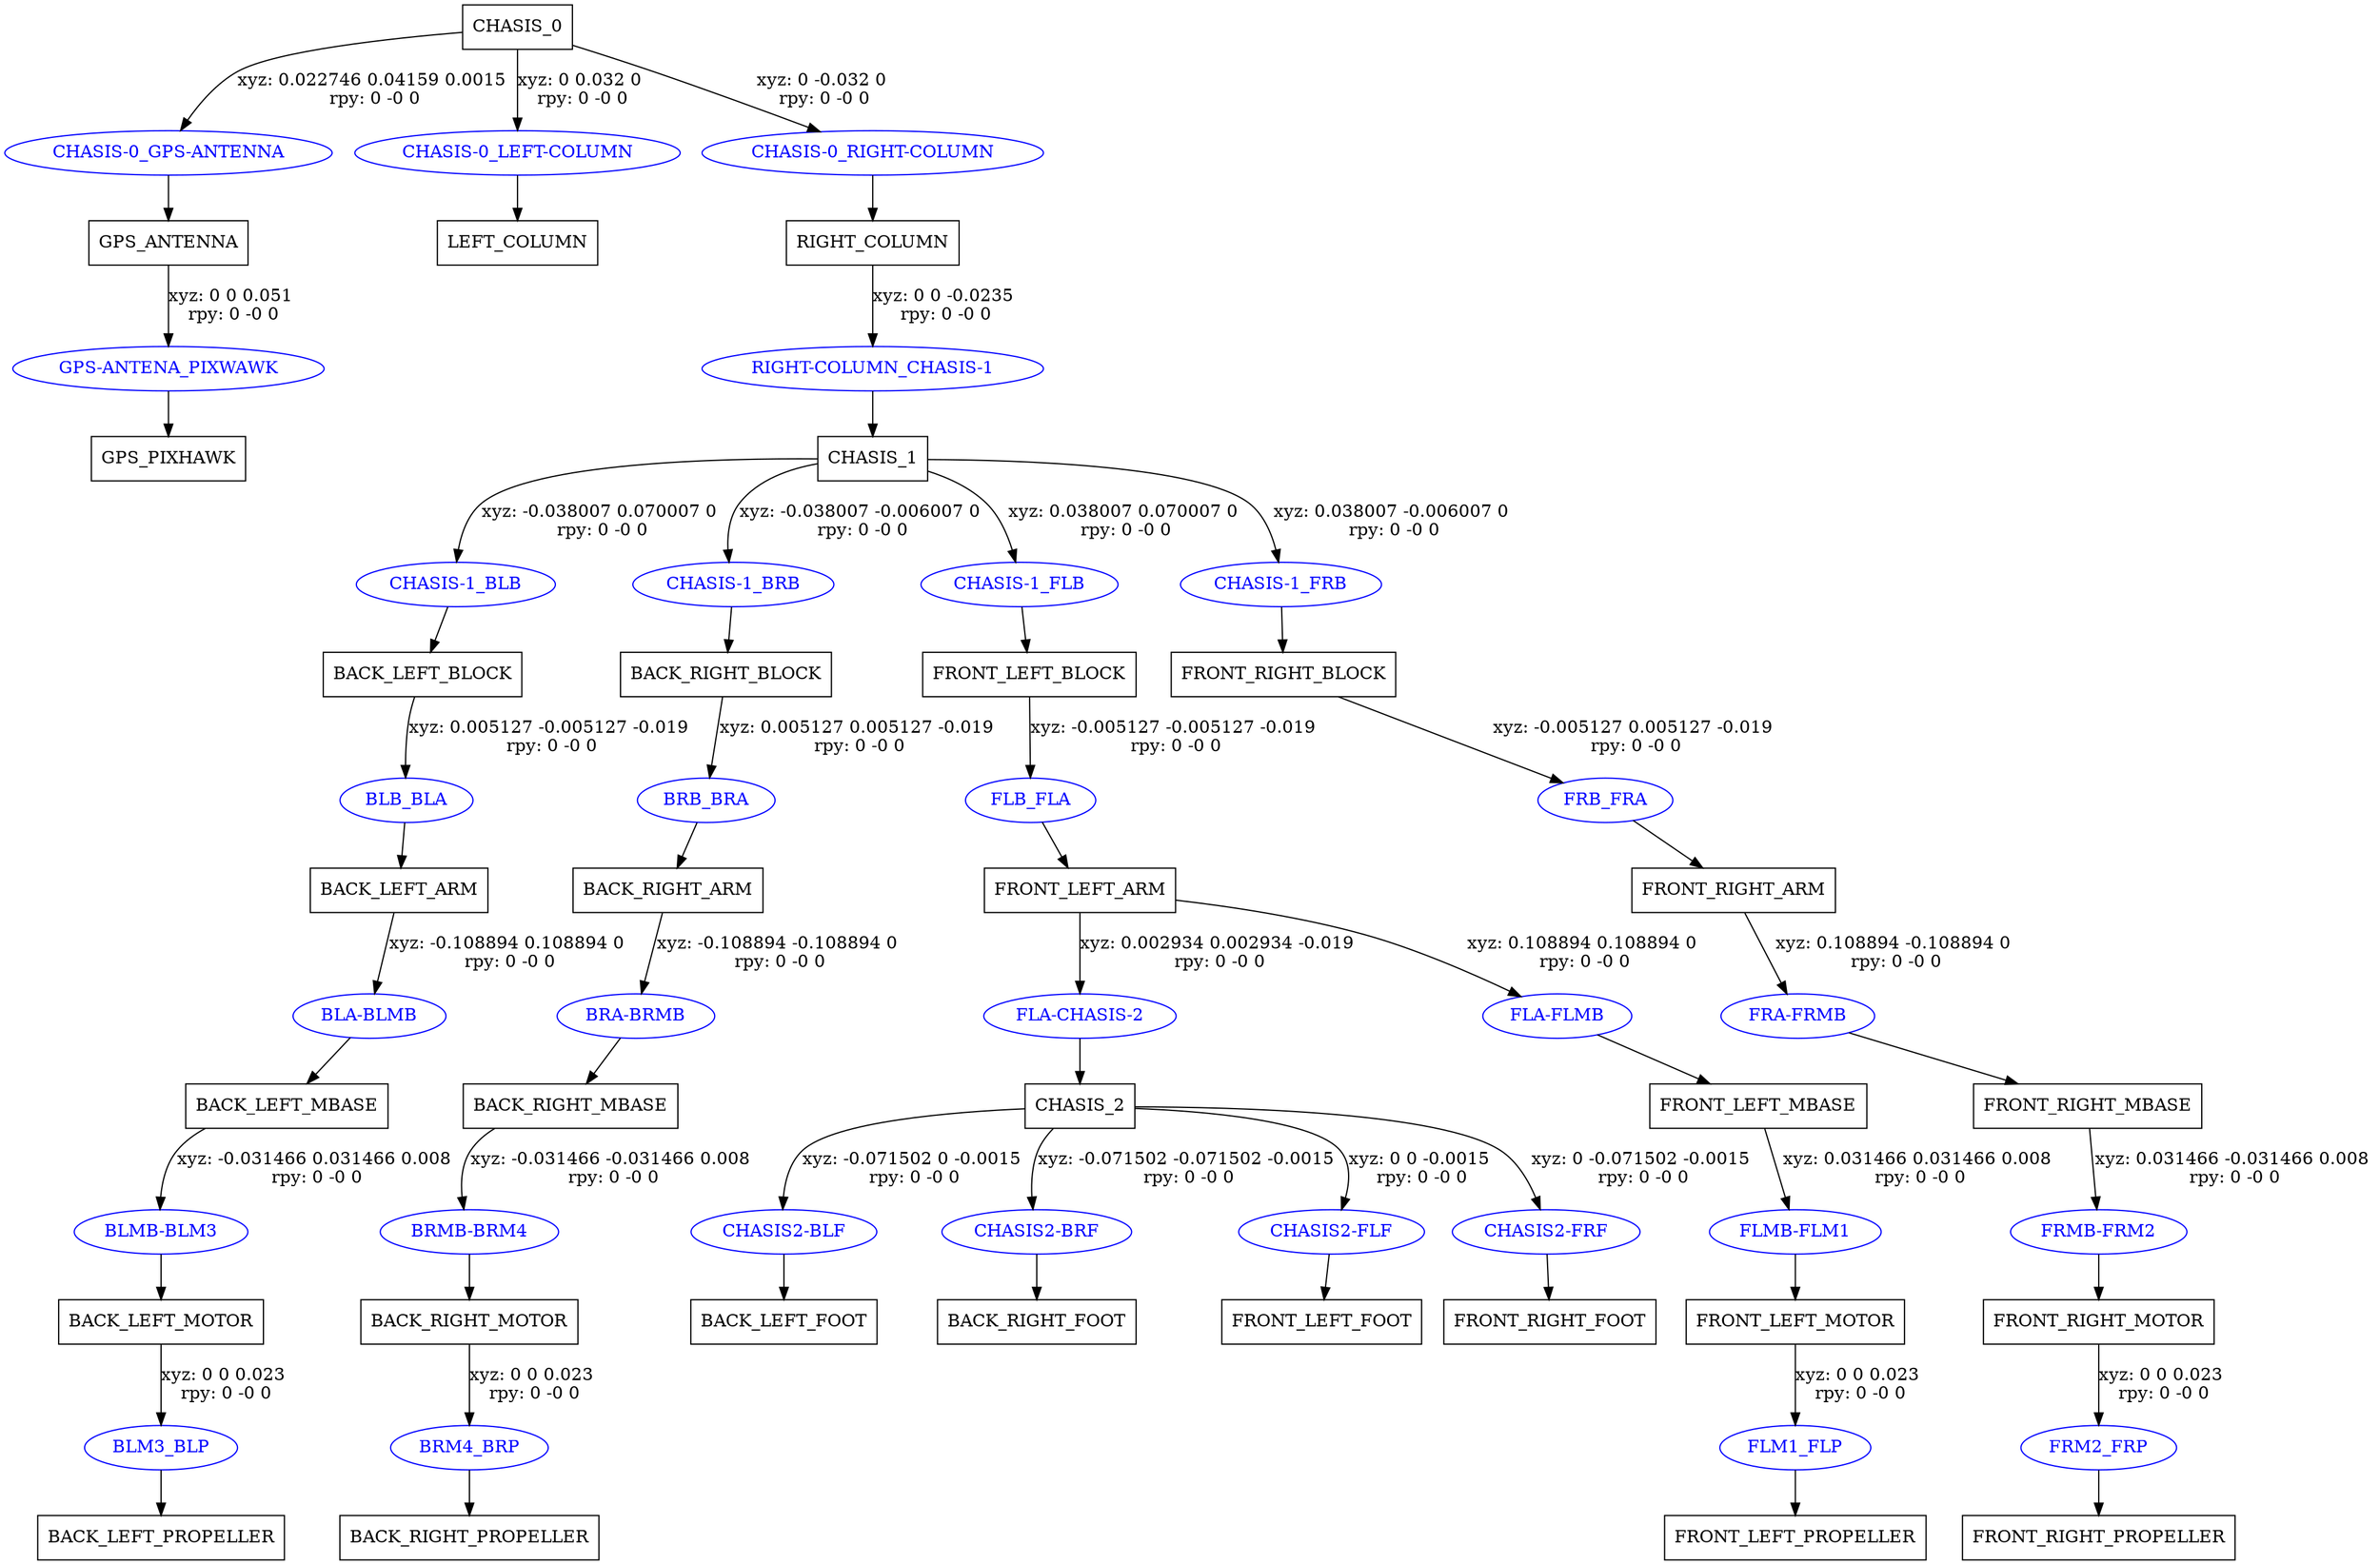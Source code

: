 digraph G {
node [shape=box];
"CHASIS_0" [label="CHASIS_0"];
"GPS_ANTENNA" [label="GPS_ANTENNA"];
"GPS_PIXHAWK" [label="GPS_PIXHAWK"];
"LEFT_COLUMN" [label="LEFT_COLUMN"];
"RIGHT_COLUMN" [label="RIGHT_COLUMN"];
"CHASIS_1" [label="CHASIS_1"];
"BACK_LEFT_BLOCK" [label="BACK_LEFT_BLOCK"];
"BACK_LEFT_ARM" [label="BACK_LEFT_ARM"];
"BACK_LEFT_MBASE" [label="BACK_LEFT_MBASE"];
"BACK_LEFT_MOTOR" [label="BACK_LEFT_MOTOR"];
"BACK_LEFT_PROPELLER" [label="BACK_LEFT_PROPELLER"];
"BACK_RIGHT_BLOCK" [label="BACK_RIGHT_BLOCK"];
"BACK_RIGHT_ARM" [label="BACK_RIGHT_ARM"];
"BACK_RIGHT_MBASE" [label="BACK_RIGHT_MBASE"];
"BACK_RIGHT_MOTOR" [label="BACK_RIGHT_MOTOR"];
"BACK_RIGHT_PROPELLER" [label="BACK_RIGHT_PROPELLER"];
"FRONT_LEFT_BLOCK" [label="FRONT_LEFT_BLOCK"];
"FRONT_LEFT_ARM" [label="FRONT_LEFT_ARM"];
"CHASIS_2" [label="CHASIS_2"];
"BACK_LEFT_FOOT" [label="BACK_LEFT_FOOT"];
"BACK_RIGHT_FOOT" [label="BACK_RIGHT_FOOT"];
"FRONT_LEFT_FOOT" [label="FRONT_LEFT_FOOT"];
"FRONT_RIGHT_FOOT" [label="FRONT_RIGHT_FOOT"];
"FRONT_LEFT_MBASE" [label="FRONT_LEFT_MBASE"];
"FRONT_LEFT_MOTOR" [label="FRONT_LEFT_MOTOR"];
"FRONT_LEFT_PROPELLER" [label="FRONT_LEFT_PROPELLER"];
"FRONT_RIGHT_BLOCK" [label="FRONT_RIGHT_BLOCK"];
"FRONT_RIGHT_ARM" [label="FRONT_RIGHT_ARM"];
"FRONT_RIGHT_MBASE" [label="FRONT_RIGHT_MBASE"];
"FRONT_RIGHT_MOTOR" [label="FRONT_RIGHT_MOTOR"];
"FRONT_RIGHT_PROPELLER" [label="FRONT_RIGHT_PROPELLER"];
node [shape=ellipse, color=blue, fontcolor=blue];
"CHASIS_0" -> "CHASIS-0_GPS-ANTENNA" [label="xyz: 0.022746 0.04159 0.0015 \nrpy: 0 -0 0"]
"CHASIS-0_GPS-ANTENNA" -> "GPS_ANTENNA"
"GPS_ANTENNA" -> "GPS-ANTENA_PIXWAWK" [label="xyz: 0 0 0.051 \nrpy: 0 -0 0"]
"GPS-ANTENA_PIXWAWK" -> "GPS_PIXHAWK"
"CHASIS_0" -> "CHASIS-0_LEFT-COLUMN" [label="xyz: 0 0.032 0 \nrpy: 0 -0 0"]
"CHASIS-0_LEFT-COLUMN" -> "LEFT_COLUMN"
"CHASIS_0" -> "CHASIS-0_RIGHT-COLUMN" [label="xyz: 0 -0.032 0 \nrpy: 0 -0 0"]
"CHASIS-0_RIGHT-COLUMN" -> "RIGHT_COLUMN"
"RIGHT_COLUMN" -> "RIGHT-COLUMN_CHASIS-1" [label="xyz: 0 0 -0.0235 \nrpy: 0 -0 0"]
"RIGHT-COLUMN_CHASIS-1" -> "CHASIS_1"
"CHASIS_1" -> "CHASIS-1_BLB" [label="xyz: -0.038007 0.070007 0 \nrpy: 0 -0 0"]
"CHASIS-1_BLB" -> "BACK_LEFT_BLOCK"
"BACK_LEFT_BLOCK" -> "BLB_BLA" [label="xyz: 0.005127 -0.005127 -0.019 \nrpy: 0 -0 0"]
"BLB_BLA" -> "BACK_LEFT_ARM"
"BACK_LEFT_ARM" -> "BLA-BLMB" [label="xyz: -0.108894 0.108894 0 \nrpy: 0 -0 0"]
"BLA-BLMB" -> "BACK_LEFT_MBASE"
"BACK_LEFT_MBASE" -> "BLMB-BLM3" [label="xyz: -0.031466 0.031466 0.008 \nrpy: 0 -0 0"]
"BLMB-BLM3" -> "BACK_LEFT_MOTOR"
"BACK_LEFT_MOTOR" -> "BLM3_BLP" [label="xyz: 0 0 0.023 \nrpy: 0 -0 0"]
"BLM3_BLP" -> "BACK_LEFT_PROPELLER"
"CHASIS_1" -> "CHASIS-1_BRB" [label="xyz: -0.038007 -0.006007 0 \nrpy: 0 -0 0"]
"CHASIS-1_BRB" -> "BACK_RIGHT_BLOCK"
"BACK_RIGHT_BLOCK" -> "BRB_BRA" [label="xyz: 0.005127 0.005127 -0.019 \nrpy: 0 -0 0"]
"BRB_BRA" -> "BACK_RIGHT_ARM"
"BACK_RIGHT_ARM" -> "BRA-BRMB" [label="xyz: -0.108894 -0.108894 0 \nrpy: 0 -0 0"]
"BRA-BRMB" -> "BACK_RIGHT_MBASE"
"BACK_RIGHT_MBASE" -> "BRMB-BRM4" [label="xyz: -0.031466 -0.031466 0.008 \nrpy: 0 -0 0"]
"BRMB-BRM4" -> "BACK_RIGHT_MOTOR"
"BACK_RIGHT_MOTOR" -> "BRM4_BRP" [label="xyz: 0 0 0.023 \nrpy: 0 -0 0"]
"BRM4_BRP" -> "BACK_RIGHT_PROPELLER"
"CHASIS_1" -> "CHASIS-1_FLB" [label="xyz: 0.038007 0.070007 0 \nrpy: 0 -0 0"]
"CHASIS-1_FLB" -> "FRONT_LEFT_BLOCK"
"FRONT_LEFT_BLOCK" -> "FLB_FLA" [label="xyz: -0.005127 -0.005127 -0.019 \nrpy: 0 -0 0"]
"FLB_FLA" -> "FRONT_LEFT_ARM"
"FRONT_LEFT_ARM" -> "FLA-CHASIS-2" [label="xyz: 0.002934 0.002934 -0.019 \nrpy: 0 -0 0"]
"FLA-CHASIS-2" -> "CHASIS_2"
"CHASIS_2" -> "CHASIS2-BLF" [label="xyz: -0.071502 0 -0.0015 \nrpy: 0 -0 0"]
"CHASIS2-BLF" -> "BACK_LEFT_FOOT"
"CHASIS_2" -> "CHASIS2-BRF" [label="xyz: -0.071502 -0.071502 -0.0015 \nrpy: 0 -0 0"]
"CHASIS2-BRF" -> "BACK_RIGHT_FOOT"
"CHASIS_2" -> "CHASIS2-FLF" [label="xyz: 0 0 -0.0015 \nrpy: 0 -0 0"]
"CHASIS2-FLF" -> "FRONT_LEFT_FOOT"
"CHASIS_2" -> "CHASIS2-FRF" [label="xyz: 0 -0.071502 -0.0015 \nrpy: 0 -0 0"]
"CHASIS2-FRF" -> "FRONT_RIGHT_FOOT"
"FRONT_LEFT_ARM" -> "FLA-FLMB" [label="xyz: 0.108894 0.108894 0 \nrpy: 0 -0 0"]
"FLA-FLMB" -> "FRONT_LEFT_MBASE"
"FRONT_LEFT_MBASE" -> "FLMB-FLM1" [label="xyz: 0.031466 0.031466 0.008 \nrpy: 0 -0 0"]
"FLMB-FLM1" -> "FRONT_LEFT_MOTOR"
"FRONT_LEFT_MOTOR" -> "FLM1_FLP" [label="xyz: 0 0 0.023 \nrpy: 0 -0 0"]
"FLM1_FLP" -> "FRONT_LEFT_PROPELLER"
"CHASIS_1" -> "CHASIS-1_FRB" [label="xyz: 0.038007 -0.006007 0 \nrpy: 0 -0 0"]
"CHASIS-1_FRB" -> "FRONT_RIGHT_BLOCK"
"FRONT_RIGHT_BLOCK" -> "FRB_FRA" [label="xyz: -0.005127 0.005127 -0.019 \nrpy: 0 -0 0"]
"FRB_FRA" -> "FRONT_RIGHT_ARM"
"FRONT_RIGHT_ARM" -> "FRA-FRMB" [label="xyz: 0.108894 -0.108894 0 \nrpy: 0 -0 0"]
"FRA-FRMB" -> "FRONT_RIGHT_MBASE"
"FRONT_RIGHT_MBASE" -> "FRMB-FRM2" [label="xyz: 0.031466 -0.031466 0.008 \nrpy: 0 -0 0"]
"FRMB-FRM2" -> "FRONT_RIGHT_MOTOR"
"FRONT_RIGHT_MOTOR" -> "FRM2_FRP" [label="xyz: 0 0 0.023 \nrpy: 0 -0 0"]
"FRM2_FRP" -> "FRONT_RIGHT_PROPELLER"
}
